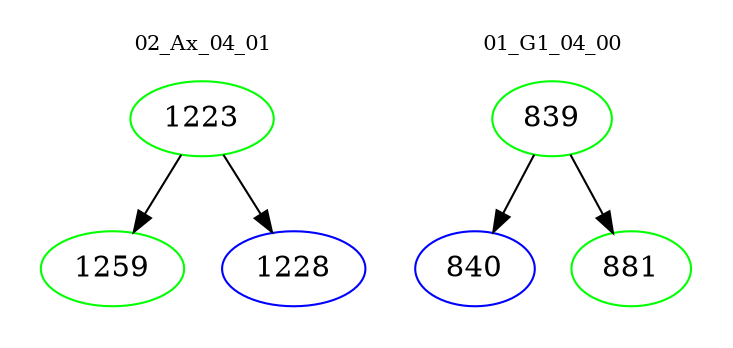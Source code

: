 digraph{
subgraph cluster_0 {
color = white
label = "02_Ax_04_01";
fontsize=10;
T0_1223 [label="1223", color="green"]
T0_1223 -> T0_1259 [color="black"]
T0_1259 [label="1259", color="green"]
T0_1223 -> T0_1228 [color="black"]
T0_1228 [label="1228", color="blue"]
}
subgraph cluster_1 {
color = white
label = "01_G1_04_00";
fontsize=10;
T1_839 [label="839", color="green"]
T1_839 -> T1_840 [color="black"]
T1_840 [label="840", color="blue"]
T1_839 -> T1_881 [color="black"]
T1_881 [label="881", color="green"]
}
}
